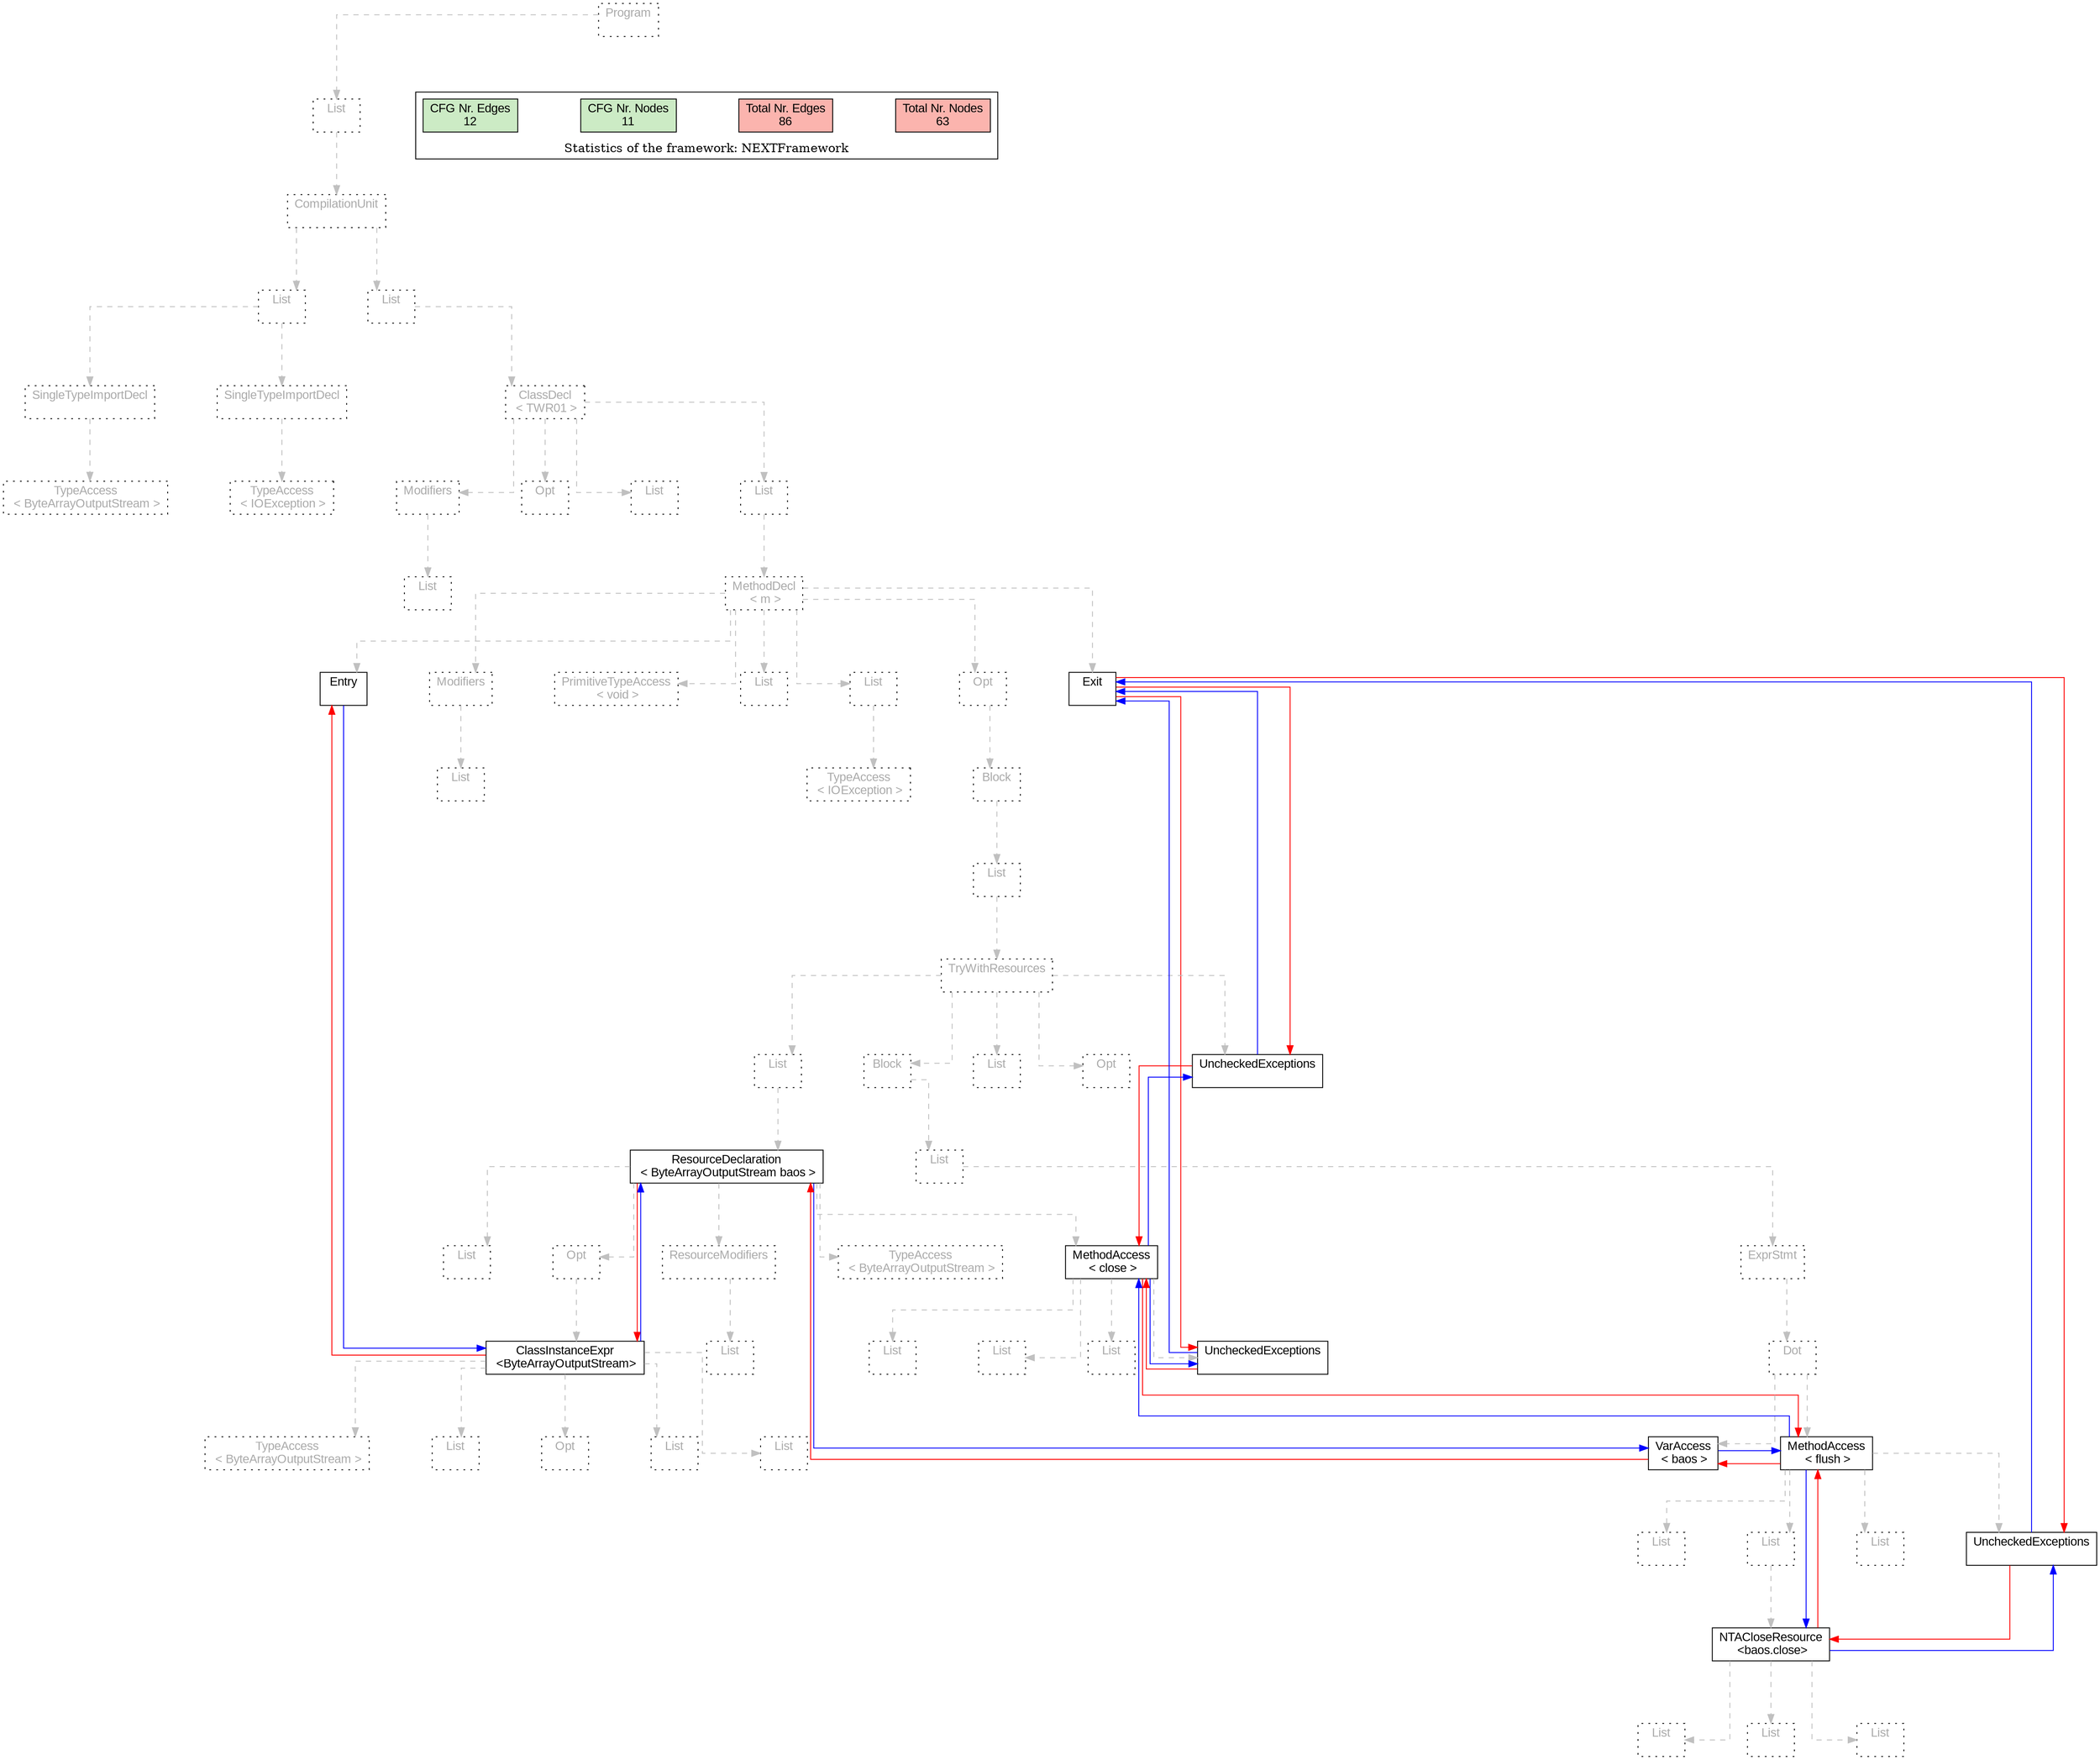 digraph G {
graph [splines=ortho, nodesep="1", ranksep="1"]
node [shape=rect, fontname=Arial];
{ rank = same; "Program[0]"}
{ rank = same; "List[1]"}
{ rank = same; "CompilationUnit[2]"}
{ rank = same; "List[3]"; "List[8]"}
{ rank = same; "SingleTypeImportDecl[4]"; "SingleTypeImportDecl[6]"; "ClassDecl[9]"}
{ rank = same; "TypeAccess[5]"; "TypeAccess[7]"; "Modifiers[10]"; "Opt[12]"; "List[13]"; "List[14]"}
{ rank = same; "List[11]"; "MethodDecl[15]"}
{ rank = same; "Entry[16]"; "Modifiers[17]"; "PrimitiveTypeAccess[19]"; "List[20]"; "List[21]"; "Opt[23]"; "Exit[24]"}
{ rank = same; "List[18]"; "TypeAccess[22]"; "Block[24]"}
{ rank = same; "List[25]"}
{ rank = same; "TryWithResources[26]"}
{ rank = same; "List[27]"; "Block[45]"; "List[59]"; "Opt[60]"; "UncheckedExceptions[61]"}
{ rank = same; "ResourceDeclaration[28]"; "List[46]"}
{ rank = same; "List[34]"; "Opt[35]"; "ResourceModifiers[42]"; "TypeAccess[44]"; "MethodAccess[29]"; "ExprStmt[47]"}
{ rank = same; "ClassInstanceExpr[36]"; "List[43]"; "List[31]"; "List[32]"; "List[33]"; "UncheckedExceptions[30]"; "Dot[48]"}
{ rank = same; "TypeAccess[37]"; "List[38]"; "Opt[39]"; "List[40]"; "List[41]"; "VarAccess[49]"; "MethodAccess[50]"}
{ rank = same; "List[52]"; "List[53]"; "List[58]"; "UncheckedExceptions[51]"}
{ rank = same; "NTACloseResource[54]"}
{ rank = same; "List[55]"; "List[56]"; "List[57]"}
"Program[0]" [label="Program\n ", style= dotted   fillcolor="#eeeeee" fontcolor="#aaaaaa"  ]
"List[1]" [label="List\n ", style= dotted   fillcolor="#eeeeee" fontcolor="#aaaaaa"  ]
"CompilationUnit[2]" [label="CompilationUnit\n ", style= dotted   fillcolor="#eeeeee" fontcolor="#aaaaaa"  ]
"List[3]" [label="List\n ", style= dotted   fillcolor="#eeeeee" fontcolor="#aaaaaa"  ]
"SingleTypeImportDecl[4]" [label="SingleTypeImportDecl\n ", style= dotted   fillcolor="#eeeeee" fontcolor="#aaaaaa"  ]
"TypeAccess[5]" [label="TypeAccess\n < ByteArrayOutputStream >", style= dotted   fillcolor="#eeeeee" fontcolor="#aaaaaa"  ]
"SingleTypeImportDecl[6]" [label="SingleTypeImportDecl\n ", style= dotted   fillcolor="#eeeeee" fontcolor="#aaaaaa"  ]
"TypeAccess[7]" [label="TypeAccess\n < IOException >", style= dotted   fillcolor="#eeeeee" fontcolor="#aaaaaa"  ]
"List[8]" [label="List\n ", style= dotted   fillcolor="#eeeeee" fontcolor="#aaaaaa"  ]
"ClassDecl[9]" [label="ClassDecl\n < TWR01 >", style= dotted   fillcolor="#eeeeee" fontcolor="#aaaaaa"  ]
"Modifiers[10]" [label="Modifiers\n ", style= dotted   fillcolor="#eeeeee" fontcolor="#aaaaaa"  ]
"List[11]" [label="List\n ", style= dotted   fillcolor="#eeeeee" fontcolor="#aaaaaa"  ]
"Opt[12]" [label="Opt\n ", style= dotted   fillcolor="#eeeeee" fontcolor="#aaaaaa"  ]
"List[13]" [label="List\n ", style= dotted   fillcolor="#eeeeee" fontcolor="#aaaaaa"  ]
"List[14]" [label="List\n ", style= dotted   fillcolor="#eeeeee" fontcolor="#aaaaaa"  ]
"MethodDecl[15]" [label="MethodDecl\n < m >", style= dotted   fillcolor="#eeeeee" fontcolor="#aaaaaa"  ]
"Entry[16]" [label="Entry\n ", fillcolor=white   style=filled  ]
"Modifiers[17]" [label="Modifiers\n ", style= dotted   fillcolor="#eeeeee" fontcolor="#aaaaaa"  ]
"List[18]" [label="List\n ", style= dotted   fillcolor="#eeeeee" fontcolor="#aaaaaa"  ]
"PrimitiveTypeAccess[19]" [label="PrimitiveTypeAccess\n < void >", style= dotted   fillcolor="#eeeeee" fontcolor="#aaaaaa"  ]
"List[20]" [label="List\n ", style= dotted   fillcolor="#eeeeee" fontcolor="#aaaaaa"  ]
"List[21]" [label="List\n ", style= dotted   fillcolor="#eeeeee" fontcolor="#aaaaaa"  ]
"TypeAccess[22]" [label="TypeAccess\n < IOException >", style= dotted   fillcolor="#eeeeee" fontcolor="#aaaaaa"  ]
"Opt[23]" [label="Opt\n ", style= dotted   fillcolor="#eeeeee" fontcolor="#aaaaaa"  ]
"Block[24]" [label="Block\n ", style= dotted   fillcolor="#eeeeee" fontcolor="#aaaaaa"  ]
"List[25]" [label="List\n ", style= dotted   fillcolor="#eeeeee" fontcolor="#aaaaaa"  ]
"TryWithResources[26]" [label="TryWithResources\n ", style= dotted   fillcolor="#eeeeee" fontcolor="#aaaaaa"  ]
"List[27]" [label="List\n ", style= dotted   fillcolor="#eeeeee" fontcolor="#aaaaaa"  ]
"ResourceDeclaration[28]" [label="ResourceDeclaration\n < ByteArrayOutputStream baos >", fillcolor=white   style=filled  ]
"List[34]" [label="List\n ", style= dotted   fillcolor="#eeeeee" fontcolor="#aaaaaa"  ]
"Opt[35]" [label="Opt\n ", style= dotted   fillcolor="#eeeeee" fontcolor="#aaaaaa"  ]
"ClassInstanceExpr[36]" [label="ClassInstanceExpr\n <ByteArrayOutputStream>", fillcolor=white   style=filled  ]
"TypeAccess[37]" [label="TypeAccess\n < ByteArrayOutputStream >", style= dotted   fillcolor="#eeeeee" fontcolor="#aaaaaa"  ]
"List[38]" [label="List\n ", style= dotted   fillcolor="#eeeeee" fontcolor="#aaaaaa"  ]
"Opt[39]" [label="Opt\n ", style= dotted   fillcolor="#eeeeee" fontcolor="#aaaaaa"  ]
"List[40]" [label="List\n ", style= dotted   fillcolor="#eeeeee" fontcolor="#aaaaaa"  ]
"List[41]" [label="List\n ", style= dotted   fillcolor="#eeeeee" fontcolor="#aaaaaa"  ]
"ResourceModifiers[42]" [label="ResourceModifiers\n ", style= dotted   fillcolor="#eeeeee" fontcolor="#aaaaaa"  ]
"List[43]" [label="List\n ", style= dotted   fillcolor="#eeeeee" fontcolor="#aaaaaa"  ]
"TypeAccess[44]" [label="TypeAccess\n < ByteArrayOutputStream >", style= dotted   fillcolor="#eeeeee" fontcolor="#aaaaaa"  ]
"MethodAccess[29]" [label="MethodAccess\n < close >", fillcolor=white   style=filled  ]
"List[31]" [label="List\n ", style= dotted   fillcolor="#eeeeee" fontcolor="#aaaaaa"  ]
"List[32]" [label="List\n ", style= dotted   fillcolor="#eeeeee" fontcolor="#aaaaaa"  ]
"List[33]" [label="List\n ", style= dotted   fillcolor="#eeeeee" fontcolor="#aaaaaa"  ]
"UncheckedExceptions[30]" [label="UncheckedExceptions\n ", fillcolor=white   style=filled  ]
"Block[45]" [label="Block\n ", style= dotted   fillcolor="#eeeeee" fontcolor="#aaaaaa"  ]
"List[46]" [label="List\n ", style= dotted   fillcolor="#eeeeee" fontcolor="#aaaaaa"  ]
"ExprStmt[47]" [label="ExprStmt\n ", style= dotted   fillcolor="#eeeeee" fontcolor="#aaaaaa"  ]
"Dot[48]" [label="Dot\n ", style= dotted   fillcolor="#eeeeee" fontcolor="#aaaaaa"  ]
"VarAccess[49]" [label="VarAccess\n < baos >", fillcolor=white   style=filled  ]
"MethodAccess[50]" [label="MethodAccess\n < flush >", fillcolor=white   style=filled  ]
"List[52]" [label="List\n ", style= dotted   fillcolor="#eeeeee" fontcolor="#aaaaaa"  ]
"List[53]" [label="List\n ", style= dotted   fillcolor="#eeeeee" fontcolor="#aaaaaa"  ]
"NTACloseResource[54]" [label="NTACloseResource\n <baos.close>", fillcolor=white   style=filled  ]
"List[55]" [label="List\n ", style= dotted   fillcolor="#eeeeee" fontcolor="#aaaaaa"  ]
"List[56]" [label="List\n ", style= dotted   fillcolor="#eeeeee" fontcolor="#aaaaaa"  ]
"List[57]" [label="List\n ", style= dotted   fillcolor="#eeeeee" fontcolor="#aaaaaa"  ]
"List[58]" [label="List\n ", style= dotted   fillcolor="#eeeeee" fontcolor="#aaaaaa"  ]
"UncheckedExceptions[51]" [label="UncheckedExceptions\n ", fillcolor=white   style=filled  ]
"List[59]" [label="List\n ", style= dotted   fillcolor="#eeeeee" fontcolor="#aaaaaa"  ]
"Opt[60]" [label="Opt\n ", style= dotted   fillcolor="#eeeeee" fontcolor="#aaaaaa"  ]
"UncheckedExceptions[61]" [label="UncheckedExceptions\n ", fillcolor=white   style=filled  ]
"Exit[24]" [label="Exit\n ", fillcolor=white   style=filled  ]
"SingleTypeImportDecl[4]" -> "TypeAccess[5]" [style=dashed, color=gray]
"List[3]" -> "SingleTypeImportDecl[4]" [style=dashed, color=gray]
"SingleTypeImportDecl[6]" -> "TypeAccess[7]" [style=dashed, color=gray]
"List[3]" -> "SingleTypeImportDecl[6]" [style=dashed, color=gray]
"CompilationUnit[2]" -> "List[3]" [style=dashed, color=gray]
"Modifiers[10]" -> "List[11]" [style=dashed, color=gray]
"ClassDecl[9]" -> "Modifiers[10]" [style=dashed, color=gray]
"ClassDecl[9]" -> "Opt[12]" [style=dashed, color=gray]
"ClassDecl[9]" -> "List[13]" [style=dashed, color=gray]
"MethodDecl[15]" -> "Entry[16]" [style=dashed, color=gray]
"Modifiers[17]" -> "List[18]" [style=dashed, color=gray]
"MethodDecl[15]" -> "Modifiers[17]" [style=dashed, color=gray]
"MethodDecl[15]" -> "PrimitiveTypeAccess[19]" [style=dashed, color=gray]
"MethodDecl[15]" -> "List[20]" [style=dashed, color=gray]
"List[21]" -> "TypeAccess[22]" [style=dashed, color=gray]
"MethodDecl[15]" -> "List[21]" [style=dashed, color=gray]
"ResourceDeclaration[28]" -> "List[34]" [style=dashed, color=gray]
"ClassInstanceExpr[36]" -> "TypeAccess[37]" [style=dashed, color=gray]
"ClassInstanceExpr[36]" -> "List[38]" [style=dashed, color=gray]
"ClassInstanceExpr[36]" -> "Opt[39]" [style=dashed, color=gray]
"ClassInstanceExpr[36]" -> "List[40]" [style=dashed, color=gray]
"ClassInstanceExpr[36]" -> "List[41]" [style=dashed, color=gray]
"Opt[35]" -> "ClassInstanceExpr[36]" [style=dashed, color=gray]
"ResourceDeclaration[28]" -> "Opt[35]" [style=dashed, color=gray]
"ResourceModifiers[42]" -> "List[43]" [style=dashed, color=gray]
"ResourceDeclaration[28]" -> "ResourceModifiers[42]" [style=dashed, color=gray]
"ResourceDeclaration[28]" -> "TypeAccess[44]" [style=dashed, color=gray]
"MethodAccess[29]" -> "List[31]" [style=dashed, color=gray]
"MethodAccess[29]" -> "List[32]" [style=dashed, color=gray]
"MethodAccess[29]" -> "List[33]" [style=dashed, color=gray]
"MethodAccess[29]" -> "UncheckedExceptions[30]" [style=dashed, color=gray]
"ResourceDeclaration[28]" -> "MethodAccess[29]" [style=dashed, color=gray]
"List[27]" -> "ResourceDeclaration[28]" [style=dashed, color=gray]
"TryWithResources[26]" -> "List[27]" [style=dashed, color=gray]
"Dot[48]" -> "VarAccess[49]" [style=dashed, color=gray]
"MethodAccess[50]" -> "List[52]" [style=dashed, color=gray]
"NTACloseResource[54]" -> "List[55]" [style=dashed, color=gray]
"NTACloseResource[54]" -> "List[56]" [style=dashed, color=gray]
"NTACloseResource[54]" -> "List[57]" [style=dashed, color=gray]
"List[53]" -> "NTACloseResource[54]" [style=dashed, color=gray]
"MethodAccess[50]" -> "List[53]" [style=dashed, color=gray]
"MethodAccess[50]" -> "List[58]" [style=dashed, color=gray]
"MethodAccess[50]" -> "UncheckedExceptions[51]" [style=dashed, color=gray]
"Dot[48]" -> "MethodAccess[50]" [style=dashed, color=gray]
"ExprStmt[47]" -> "Dot[48]" [style=dashed, color=gray]
"List[46]" -> "ExprStmt[47]" [style=dashed, color=gray]
"Block[45]" -> "List[46]" [style=dashed, color=gray]
"TryWithResources[26]" -> "Block[45]" [style=dashed, color=gray]
"TryWithResources[26]" -> "List[59]" [style=dashed, color=gray]
"TryWithResources[26]" -> "Opt[60]" [style=dashed, color=gray]
"TryWithResources[26]" -> "UncheckedExceptions[61]" [style=dashed, color=gray]
"List[25]" -> "TryWithResources[26]" [style=dashed, color=gray]
"Block[24]" -> "List[25]" [style=dashed, color=gray]
"Opt[23]" -> "Block[24]" [style=dashed, color=gray]
"MethodDecl[15]" -> "Opt[23]" [style=dashed, color=gray]
"MethodDecl[15]" -> "Exit[24]" [style=dashed, color=gray]
"List[14]" -> "MethodDecl[15]" [style=dashed, color=gray]
"ClassDecl[9]" -> "List[14]" [style=dashed, color=gray]
"List[8]" -> "ClassDecl[9]" [style=dashed, color=gray]
"CompilationUnit[2]" -> "List[8]" [style=dashed, color=gray]
"List[1]" -> "CompilationUnit[2]" [style=dashed, color=gray]
"Program[0]" -> "List[1]" [style=dashed, color=gray]
"Exit[24]" -> "UncheckedExceptions[61]" [color=red, constraint=false]
"Exit[24]" -> "UncheckedExceptions[30]" [color=red, constraint=false]
"Exit[24]" -> "UncheckedExceptions[51]" [color=red, constraint=false]
"UncheckedExceptions[61]" -> "Exit[24]" [color=blue, constraint=false, xlabel=" "] 
"UncheckedExceptions[61]" -> "MethodAccess[29]" [color=red, constraint=false]
"UncheckedExceptions[30]" -> "Exit[24]" [color=blue, constraint=false, xlabel=" "] 
"UncheckedExceptions[30]" -> "MethodAccess[29]" [color=red, constraint=false]
"MethodAccess[29]" -> "UncheckedExceptions[61]" [color=blue, constraint=false, xlabel=" "] 
"MethodAccess[29]" -> "UncheckedExceptions[30]" [color=blue, constraint=false, xlabel=" "] 
"MethodAccess[29]" -> "MethodAccess[50]" [color=red, constraint=false]
"UncheckedExceptions[51]" -> "Exit[24]" [color=blue, constraint=false, xlabel=" "] 
"UncheckedExceptions[51]" -> "NTACloseResource[54]" [color=red, constraint=false]
"NTACloseResource[54]" -> "UncheckedExceptions[51]" [color=blue, constraint=false, xlabel=" "] 
"NTACloseResource[54]" -> "MethodAccess[50]" [color=red, constraint=false]
"MethodAccess[50]" -> "MethodAccess[29]" [color=blue, constraint=false, xlabel=" "] 
"MethodAccess[50]" -> "NTACloseResource[54]" [color=blue, constraint=false, xlabel=" "] 
"MethodAccess[50]" -> "VarAccess[49]" [color=red, constraint=false]
"VarAccess[49]" -> "MethodAccess[50]" [color=blue, constraint=false, xlabel=" "] 
"VarAccess[49]" -> "ResourceDeclaration[28]" [color=red, constraint=false]
"ResourceDeclaration[28]" -> "VarAccess[49]" [color=blue, constraint=false, xlabel=" "] 
"ResourceDeclaration[28]" -> "ClassInstanceExpr[36]" [color=red, constraint=false]
"ClassInstanceExpr[36]" -> "ResourceDeclaration[28]" [color=blue, constraint=false, xlabel=" "] 
"ClassInstanceExpr[36]" -> "Entry[16]" [color=red, constraint=false]
"Entry[16]" -> "ClassInstanceExpr[36]" [color=blue, constraint=false, xlabel=" "] 
"List[3]" -> "List[8]" [style=invis]
"SingleTypeImportDecl[4]" -> "SingleTypeImportDecl[6]" [style=invis]
"Modifiers[10]" -> "Opt[12]" -> "List[13]" -> "List[14]" [style=invis]
"Entry[16]" -> "Modifiers[17]" -> "PrimitiveTypeAccess[19]" -> "List[20]" -> "List[21]" -> "Opt[23]" -> "Exit[24]" [style=invis]
"List[27]" -> "Block[45]" -> "List[59]" -> "Opt[60]" [style=invis]
"List[34]" -> "Opt[35]" -> "ResourceModifiers[42]" -> "TypeAccess[44]" [style=invis]
"TypeAccess[37]" -> "List[38]" -> "Opt[39]" [style=invis]
"VarAccess[49]" -> "MethodAccess[50]" [style=invis]

subgraph cluster_legend {
{node [style=filled, fillcolor=1, colorscheme="pastel13"]
Nodes [label="Total Nr. Nodes
63", fillcolor=1]
Edges [label="Total Nr. Edges
86", fillcolor=1]
NodesCFG [label="CFG Nr. Nodes
11", fillcolor=3]
EdgesCFG [label="CFG Nr. Edges
12", fillcolor=3]
Nodes-> "Program[0]" -> NodesCFG  [style="invis"]
Edges -> "Program[0]" ->EdgesCFG [style="invis"]}
label = "Statistics of the framework: NEXTFramework"
style="solid"
ranksep=0.05
nodesep=0.01
labelloc = b
len=2
}}